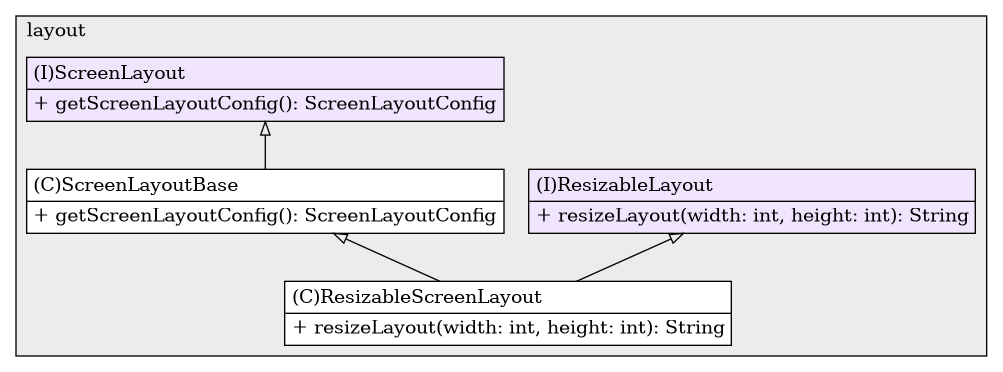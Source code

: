 @startuml

/' diagram meta data start
config=StructureConfiguration;
{
  "projectClassification": {
    "searchMode": "OpenProject", // OpenProject, AllProjects
    "includedProjects": "",
    "pathEndKeywords": "*.impl",
    "isClientPath": "",
    "isClientName": "",
    "isTestPath": "",
    "isTestName": "",
    "isMappingPath": "",
    "isMappingName": "",
    "isDataAccessPath": "",
    "isDataAccessName": "",
    "isDataStructurePath": "",
    "isDataStructureName": "",
    "isInterfaceStructuresPath": "",
    "isInterfaceStructuresName": "",
    "isEntryPointPath": "",
    "isEntryPointName": "",
    "treatFinalFieldsAsMandatory": false
  },
  "graphRestriction": {
    "classPackageExcludeFilter": "",
    "classPackageIncludeFilter": "",
    "classNameExcludeFilter": "",
    "classNameIncludeFilter": "",
    "methodNameExcludeFilter": "",
    "methodNameIncludeFilter": "",
    "removeByInheritance": "", // inheritance/annotation based filtering is done in a second step
    "removeByAnnotation": "",
    "removeByClassPackage": "", // cleanup the graph after inheritance/annotation based filtering is done
    "removeByClassName": "",
    "cutMappings": false,
    "cutEnum": true,
    "cutTests": true,
    "cutClient": true,
    "cutDataAccess": true,
    "cutInterfaceStructures": false,
    "cutDataStructures": true,
    "cutGetterAndSetter": false,
    "cutConstructors": true
  },
  "graphTraversal": {
    "forwardDepth": 3,
    "backwardDepth": 3,
    "classPackageExcludeFilter": "",
    "classPackageIncludeFilter": "",
    "classNameExcludeFilter": "ScreenBuilder;ScreenFactory;ScreenLayoutConfig",
    "classNameIncludeFilter": "",
    "methodNameExcludeFilter": "",
    "methodNameIncludeFilter": "",
    "hideMappings": false,
    "hideDataStructures": false,
    "hidePrivateMethods": false,
    "hideInterfaceCalls": false, // indirection: implementation -> interface (is hidden) -> implementation
    "onlyShowApplicationEntryPoints": false, // root node is included
    "useMethodCallsForStructureDiagram": "ForwardOnly" // ForwardOnly, BothDirections, No
  },
  "details": {
    "aggregation": "GroupByClass", // ByClass, GroupByClass, None
    "showClassGenericTypes": true,
    "showMethods": true,
    "showMethodParameterNames": true,
    "showMethodParameterTypes": true,
    "showMethodReturnType": true,
    "showPackageLevels": 2,
    "showDetailedClassStructure": true
  },
  "rootClass": "layout.ResizableLayout",
  "extensionCallbackMethod": "" // qualified.class.name#methodName - signature: public static String method(String)
}
diagram meta data end '/



digraph g {
    rankdir="TB"
    splines=polyline
    

'nodes 
subgraph cluster_1109722326 { 
   	label=layout
	labeljust=l
	fillcolor="#ececec"
	style=filled
   
   ResizableLayout1109722326[
	label=<<TABLE BORDER="1" CELLBORDER="0" CELLPADDING="4" CELLSPACING="0">
<TR><TD ALIGN="LEFT" >(I)ResizableLayout</TD></TR>
<HR/>
<TR><TD ALIGN="LEFT" >+ resizeLayout(width: int, height: int): String</TD></TR>
</TABLE>>
	style=filled
	margin=0
	shape=plaintext
	fillcolor="#F1E5FD"
];

ResizableScreenLayout1109722326[
	label=<<TABLE BORDER="1" CELLBORDER="0" CELLPADDING="4" CELLSPACING="0">
<TR><TD ALIGN="LEFT" >(C)ResizableScreenLayout</TD></TR>
<HR/>
<TR><TD ALIGN="LEFT" >+ resizeLayout(width: int, height: int): String</TD></TR>
</TABLE>>
	style=filled
	margin=0
	shape=plaintext
	fillcolor="#FFFFFF"
];

ScreenLayout1109722326[
	label=<<TABLE BORDER="1" CELLBORDER="0" CELLPADDING="4" CELLSPACING="0">
<TR><TD ALIGN="LEFT" >(I)ScreenLayout</TD></TR>
<HR/>
<TR><TD ALIGN="LEFT" >+ getScreenLayoutConfig(): ScreenLayoutConfig</TD></TR>
</TABLE>>
	style=filled
	margin=0
	shape=plaintext
	fillcolor="#F1E5FD"
];

ScreenLayoutBase1109722326[
	label=<<TABLE BORDER="1" CELLBORDER="0" CELLPADDING="4" CELLSPACING="0">
<TR><TD ALIGN="LEFT" >(C)ScreenLayoutBase</TD></TR>
<HR/>
<TR><TD ALIGN="LEFT" >+ getScreenLayoutConfig(): ScreenLayoutConfig</TD></TR>
</TABLE>>
	style=filled
	margin=0
	shape=plaintext
	fillcolor="#FFFFFF"
];
} 

'edges    
ResizableLayout1109722326 -> ResizableScreenLayout1109722326[arrowhead=none, arrowtail=empty, dir=both];
ScreenLayout1109722326 -> ScreenLayoutBase1109722326[arrowhead=none, arrowtail=empty, dir=both];
ScreenLayoutBase1109722326 -> ResizableScreenLayout1109722326[arrowhead=none, arrowtail=empty, dir=both];
    
}
@enduml